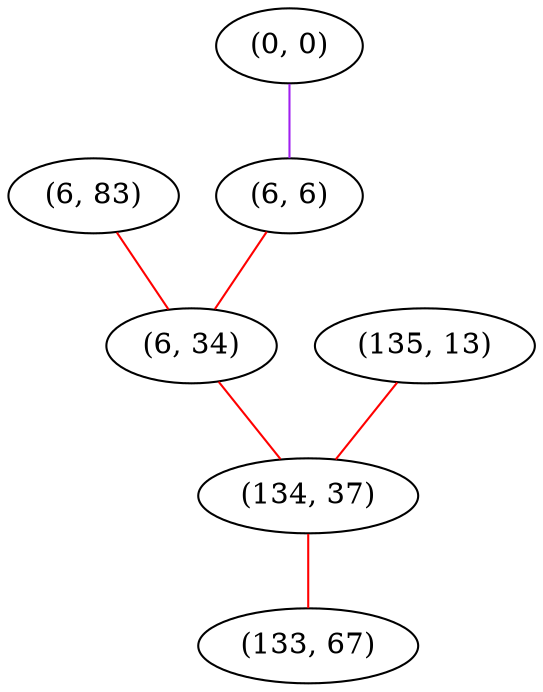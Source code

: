 graph "" {
"(6, 83)";
"(0, 0)";
"(6, 6)";
"(135, 13)";
"(6, 34)";
"(134, 37)";
"(133, 67)";
"(6, 83)" -- "(6, 34)"  [color=red, key=0, weight=1];
"(0, 0)" -- "(6, 6)"  [color=purple, key=0, weight=4];
"(6, 6)" -- "(6, 34)"  [color=red, key=0, weight=1];
"(135, 13)" -- "(134, 37)"  [color=red, key=0, weight=1];
"(6, 34)" -- "(134, 37)"  [color=red, key=0, weight=1];
"(134, 37)" -- "(133, 67)"  [color=red, key=0, weight=1];
}
